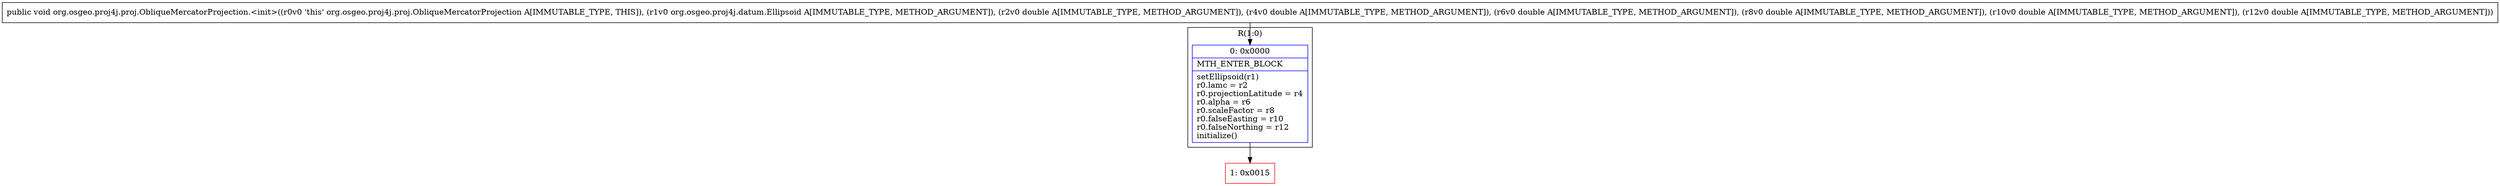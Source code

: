 digraph "CFG fororg.osgeo.proj4j.proj.ObliqueMercatorProjection.\<init\>(Lorg\/osgeo\/proj4j\/datum\/Ellipsoid;DDDDDD)V" {
subgraph cluster_Region_1533377526 {
label = "R(1:0)";
node [shape=record,color=blue];
Node_0 [shape=record,label="{0\:\ 0x0000|MTH_ENTER_BLOCK\l|setEllipsoid(r1)\lr0.lamc = r2\lr0.projectionLatitude = r4\lr0.alpha = r6\lr0.scaleFactor = r8\lr0.falseEasting = r10\lr0.falseNorthing = r12\linitialize()\l}"];
}
Node_1 [shape=record,color=red,label="{1\:\ 0x0015}"];
MethodNode[shape=record,label="{public void org.osgeo.proj4j.proj.ObliqueMercatorProjection.\<init\>((r0v0 'this' org.osgeo.proj4j.proj.ObliqueMercatorProjection A[IMMUTABLE_TYPE, THIS]), (r1v0 org.osgeo.proj4j.datum.Ellipsoid A[IMMUTABLE_TYPE, METHOD_ARGUMENT]), (r2v0 double A[IMMUTABLE_TYPE, METHOD_ARGUMENT]), (r4v0 double A[IMMUTABLE_TYPE, METHOD_ARGUMENT]), (r6v0 double A[IMMUTABLE_TYPE, METHOD_ARGUMENT]), (r8v0 double A[IMMUTABLE_TYPE, METHOD_ARGUMENT]), (r10v0 double A[IMMUTABLE_TYPE, METHOD_ARGUMENT]), (r12v0 double A[IMMUTABLE_TYPE, METHOD_ARGUMENT])) }"];
MethodNode -> Node_0;
Node_0 -> Node_1;
}


